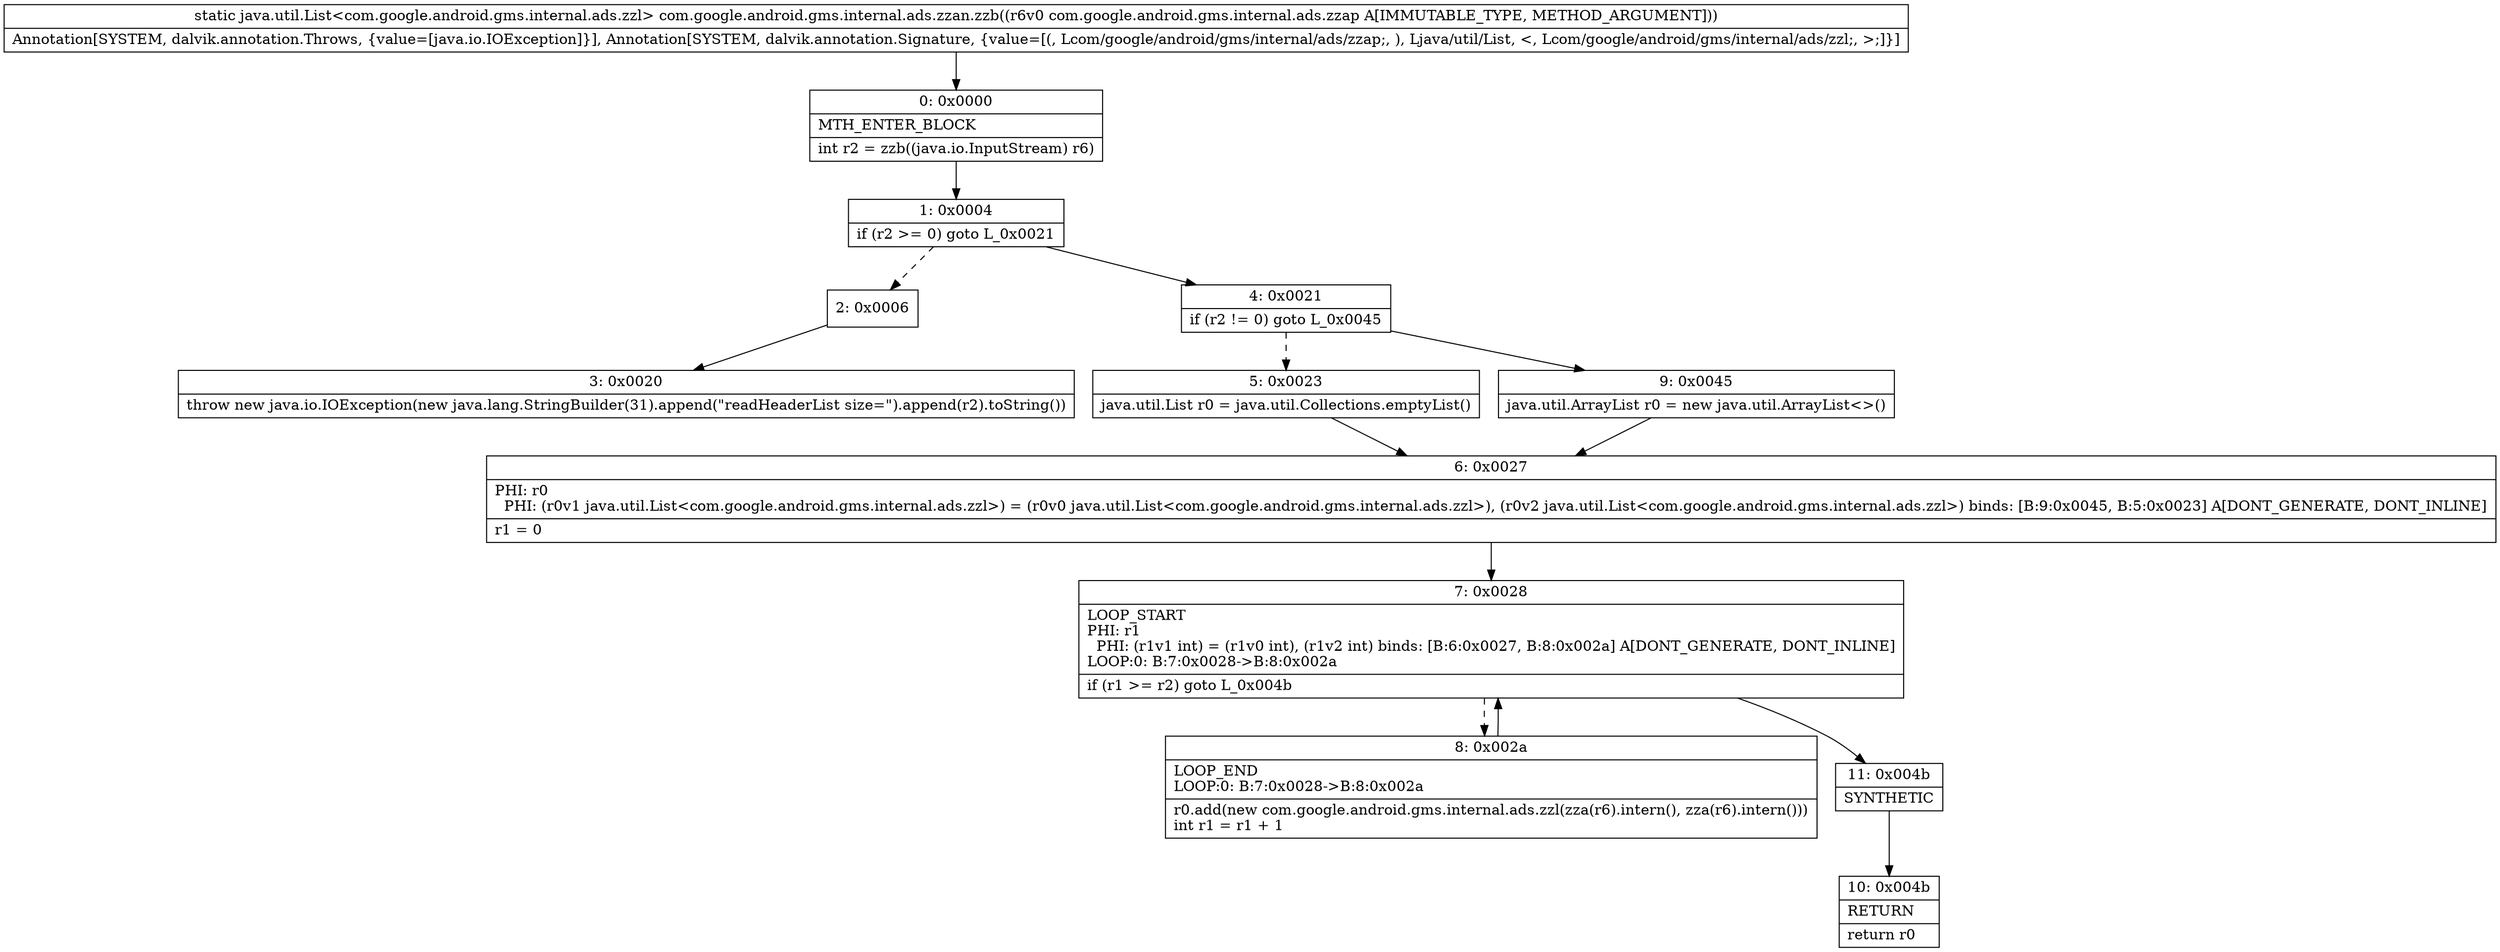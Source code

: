 digraph "CFG forcom.google.android.gms.internal.ads.zzan.zzb(Lcom\/google\/android\/gms\/internal\/ads\/zzap;)Ljava\/util\/List;" {
Node_0 [shape=record,label="{0\:\ 0x0000|MTH_ENTER_BLOCK\l|int r2 = zzb((java.io.InputStream) r6)\l}"];
Node_1 [shape=record,label="{1\:\ 0x0004|if (r2 \>= 0) goto L_0x0021\l}"];
Node_2 [shape=record,label="{2\:\ 0x0006}"];
Node_3 [shape=record,label="{3\:\ 0x0020|throw new java.io.IOException(new java.lang.StringBuilder(31).append(\"readHeaderList size=\").append(r2).toString())\l}"];
Node_4 [shape=record,label="{4\:\ 0x0021|if (r2 != 0) goto L_0x0045\l}"];
Node_5 [shape=record,label="{5\:\ 0x0023|java.util.List r0 = java.util.Collections.emptyList()\l}"];
Node_6 [shape=record,label="{6\:\ 0x0027|PHI: r0 \l  PHI: (r0v1 java.util.List\<com.google.android.gms.internal.ads.zzl\>) = (r0v0 java.util.List\<com.google.android.gms.internal.ads.zzl\>), (r0v2 java.util.List\<com.google.android.gms.internal.ads.zzl\>) binds: [B:9:0x0045, B:5:0x0023] A[DONT_GENERATE, DONT_INLINE]\l|r1 = 0\l}"];
Node_7 [shape=record,label="{7\:\ 0x0028|LOOP_START\lPHI: r1 \l  PHI: (r1v1 int) = (r1v0 int), (r1v2 int) binds: [B:6:0x0027, B:8:0x002a] A[DONT_GENERATE, DONT_INLINE]\lLOOP:0: B:7:0x0028\-\>B:8:0x002a\l|if (r1 \>= r2) goto L_0x004b\l}"];
Node_8 [shape=record,label="{8\:\ 0x002a|LOOP_END\lLOOP:0: B:7:0x0028\-\>B:8:0x002a\l|r0.add(new com.google.android.gms.internal.ads.zzl(zza(r6).intern(), zza(r6).intern()))\lint r1 = r1 + 1\l}"];
Node_9 [shape=record,label="{9\:\ 0x0045|java.util.ArrayList r0 = new java.util.ArrayList\<\>()\l}"];
Node_10 [shape=record,label="{10\:\ 0x004b|RETURN\l|return r0\l}"];
Node_11 [shape=record,label="{11\:\ 0x004b|SYNTHETIC\l}"];
MethodNode[shape=record,label="{static java.util.List\<com.google.android.gms.internal.ads.zzl\> com.google.android.gms.internal.ads.zzan.zzb((r6v0 com.google.android.gms.internal.ads.zzap A[IMMUTABLE_TYPE, METHOD_ARGUMENT]))  | Annotation[SYSTEM, dalvik.annotation.Throws, \{value=[java.io.IOException]\}], Annotation[SYSTEM, dalvik.annotation.Signature, \{value=[(, Lcom\/google\/android\/gms\/internal\/ads\/zzap;, ), Ljava\/util\/List, \<, Lcom\/google\/android\/gms\/internal\/ads\/zzl;, \>;]\}]\l}"];
MethodNode -> Node_0;
Node_0 -> Node_1;
Node_1 -> Node_2[style=dashed];
Node_1 -> Node_4;
Node_2 -> Node_3;
Node_4 -> Node_5[style=dashed];
Node_4 -> Node_9;
Node_5 -> Node_6;
Node_6 -> Node_7;
Node_7 -> Node_8[style=dashed];
Node_7 -> Node_11;
Node_8 -> Node_7;
Node_9 -> Node_6;
Node_11 -> Node_10;
}

